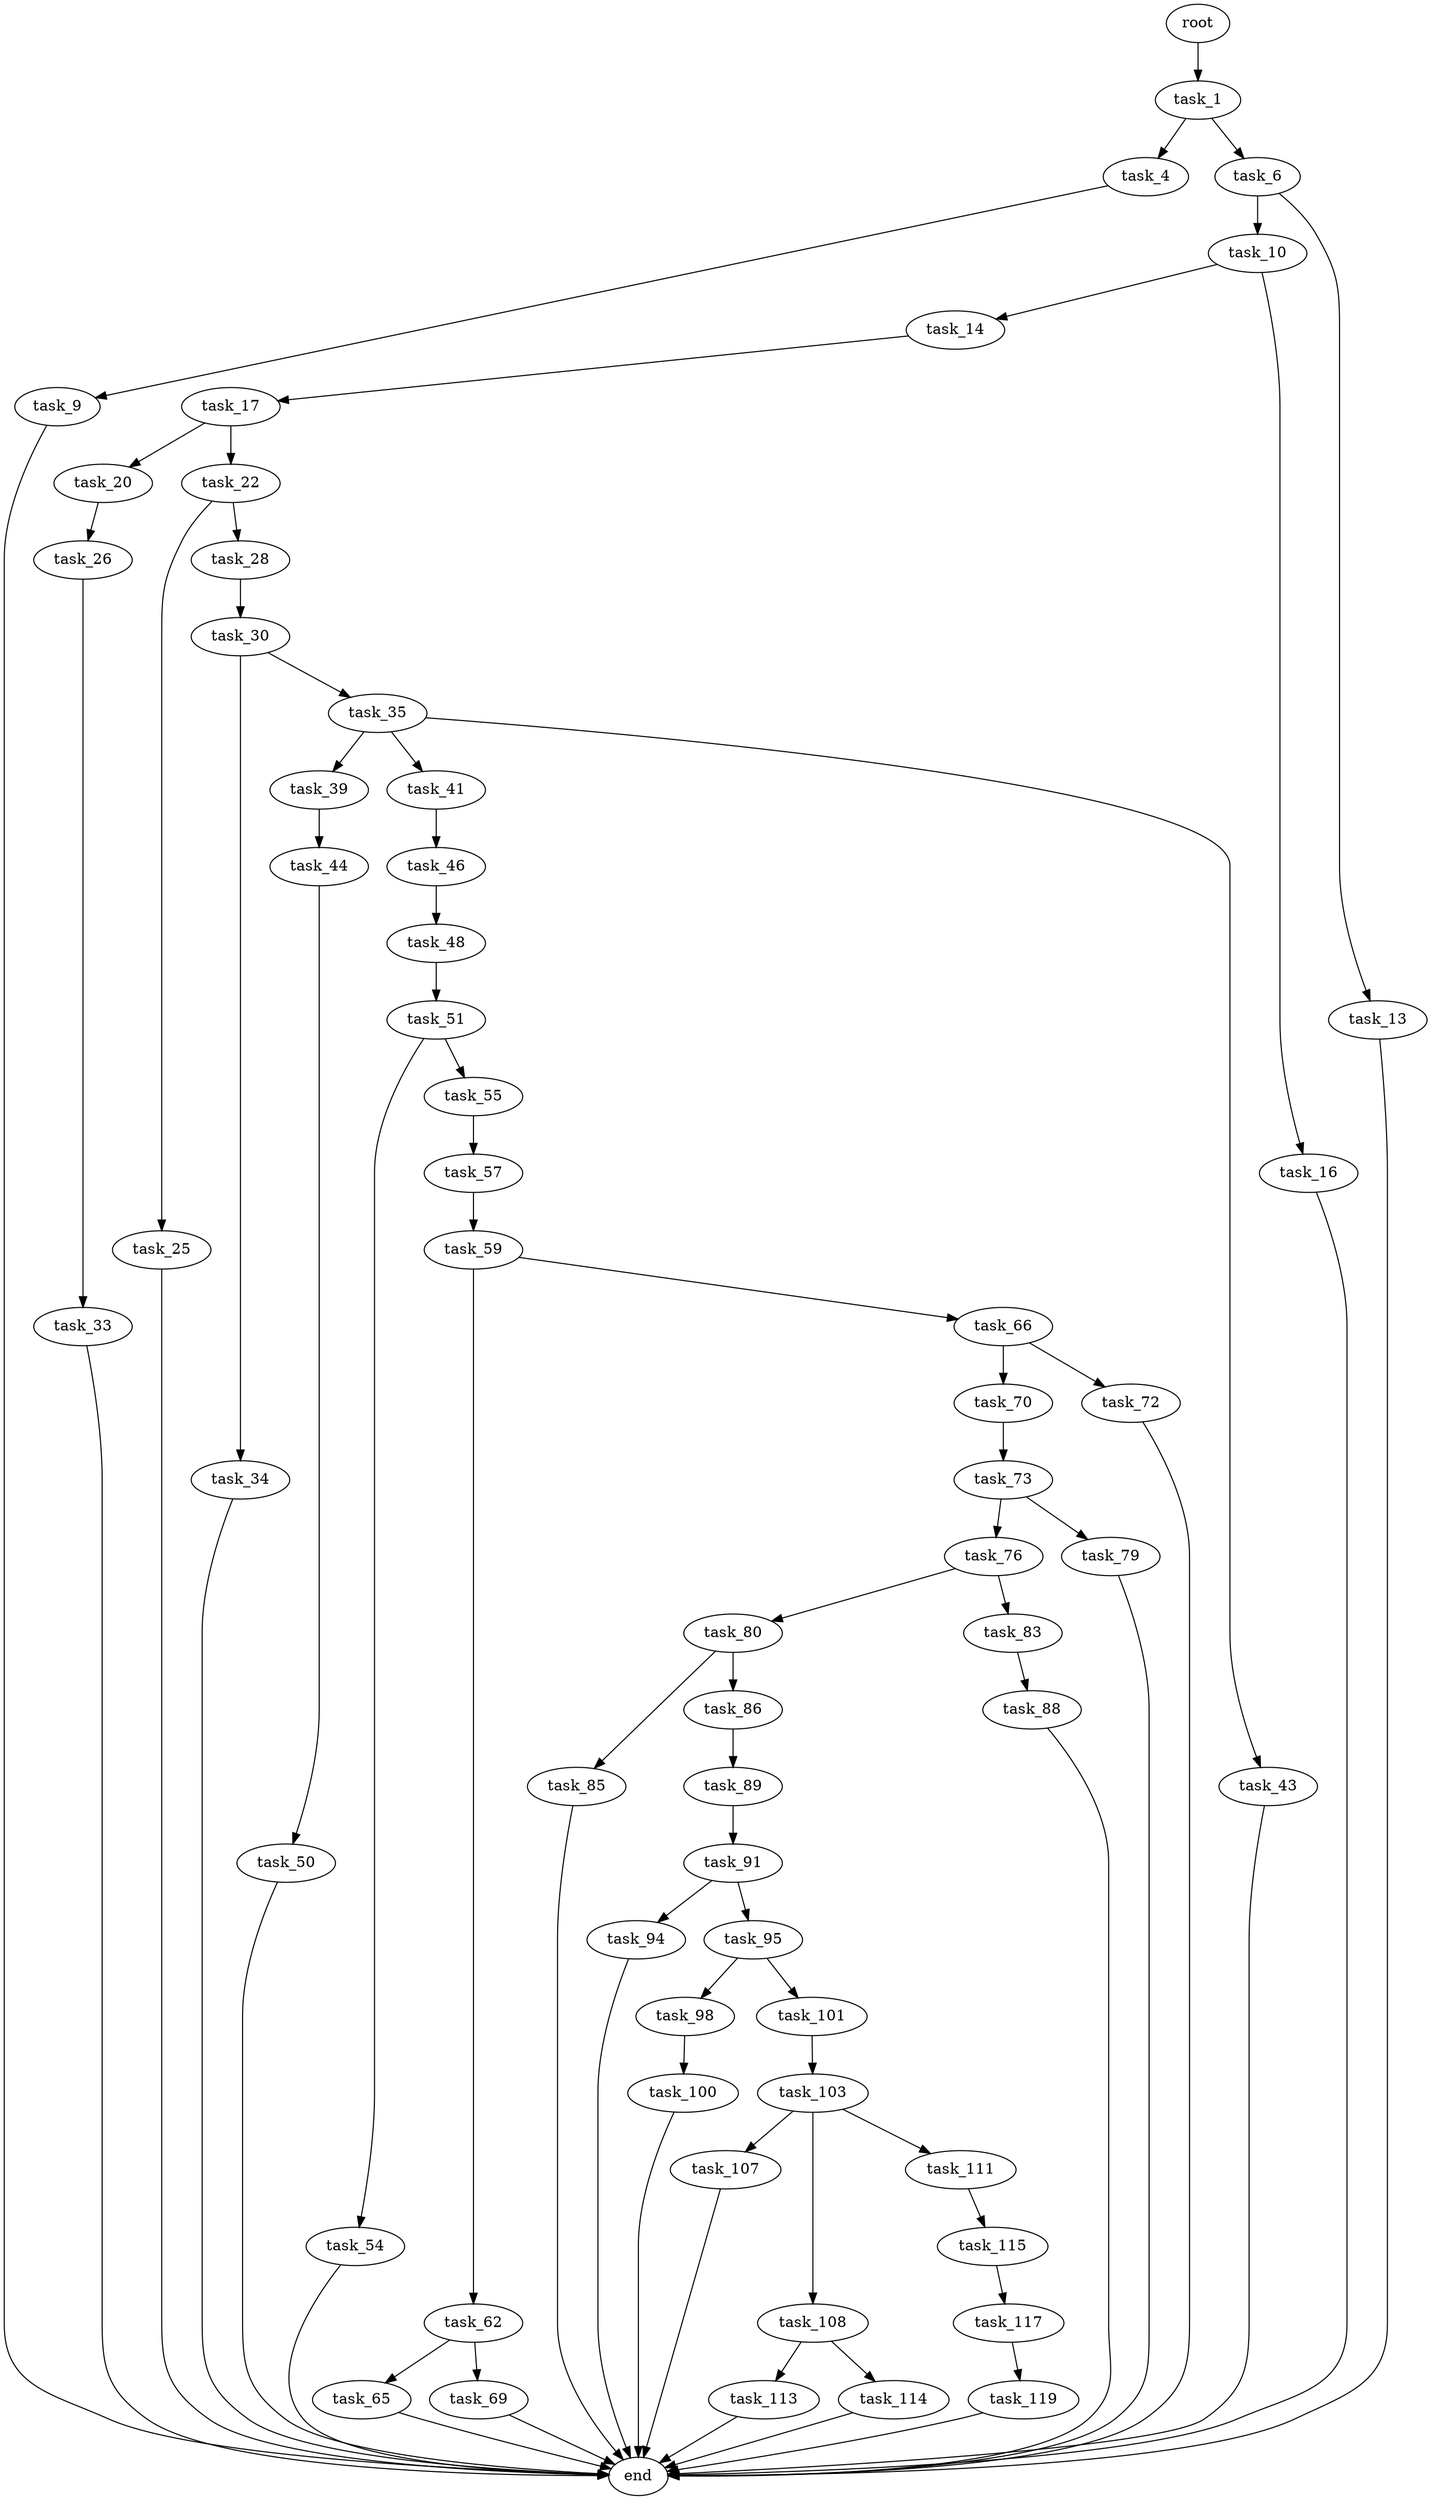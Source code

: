 digraph G {
  root [size="0.000000"];
  task_1 [size="38830300092.000000"];
  task_4 [size="231928233984.000000"];
  task_6 [size="7774271166.000000"];
  task_9 [size="43544484469.000000"];
  task_10 [size="68719476736.000000"];
  task_13 [size="28991029248.000000"];
  end [size="0.000000"];
  task_14 [size="549755813888.000000"];
  task_16 [size="176236970808.000000"];
  task_17 [size="88043006019.000000"];
  task_20 [size="9896558043.000000"];
  task_22 [size="1073741824000.000000"];
  task_26 [size="386170184504.000000"];
  task_25 [size="31006867069.000000"];
  task_28 [size="34046461888.000000"];
  task_33 [size="1718351757.000000"];
  task_30 [size="6699822077.000000"];
  task_34 [size="47499372426.000000"];
  task_35 [size="25024677502.000000"];
  task_39 [size="1186874175.000000"];
  task_41 [size="26398285862.000000"];
  task_43 [size="1073741824000.000000"];
  task_44 [size="231928233984.000000"];
  task_46 [size="782757789696.000000"];
  task_50 [size="485878993309.000000"];
  task_48 [size="28991029248.000000"];
  task_51 [size="33705970811.000000"];
  task_54 [size="248894490958.000000"];
  task_55 [size="549755813888.000000"];
  task_57 [size="68719476736.000000"];
  task_59 [size="6314520834.000000"];
  task_62 [size="27529816088.000000"];
  task_66 [size="502283455596.000000"];
  task_65 [size="58152261576.000000"];
  task_69 [size="14482812362.000000"];
  task_70 [size="493493339579.000000"];
  task_72 [size="549755813888.000000"];
  task_73 [size="1247192673081.000000"];
  task_76 [size="577921597084.000000"];
  task_79 [size="22268176299.000000"];
  task_80 [size="121822534681.000000"];
  task_83 [size="28991029248.000000"];
  task_85 [size="6038069703.000000"];
  task_86 [size="398592207497.000000"];
  task_88 [size="6482903824.000000"];
  task_89 [size="1430189164.000000"];
  task_91 [size="231928233984.000000"];
  task_94 [size="5731543466.000000"];
  task_95 [size="539666741900.000000"];
  task_98 [size="1152637328.000000"];
  task_101 [size="134217728000.000000"];
  task_100 [size="1073741824000.000000"];
  task_103 [size="3994378774.000000"];
  task_107 [size="68719476736.000000"];
  task_108 [size="812259197672.000000"];
  task_111 [size="231928233984.000000"];
  task_113 [size="97170705350.000000"];
  task_114 [size="68719476736.000000"];
  task_115 [size="231928233984.000000"];
  task_117 [size="600116616189.000000"];
  task_119 [size="206128927836.000000"];

  root -> task_1 [size="1.000000"];
  task_1 -> task_4 [size="134217728.000000"];
  task_1 -> task_6 [size="134217728.000000"];
  task_4 -> task_9 [size="301989888.000000"];
  task_6 -> task_10 [size="536870912.000000"];
  task_6 -> task_13 [size="536870912.000000"];
  task_9 -> end [size="1.000000"];
  task_10 -> task_14 [size="134217728.000000"];
  task_10 -> task_16 [size="134217728.000000"];
  task_13 -> end [size="1.000000"];
  task_14 -> task_17 [size="536870912.000000"];
  task_16 -> end [size="1.000000"];
  task_17 -> task_20 [size="301989888.000000"];
  task_17 -> task_22 [size="301989888.000000"];
  task_20 -> task_26 [size="301989888.000000"];
  task_22 -> task_25 [size="838860800.000000"];
  task_22 -> task_28 [size="838860800.000000"];
  task_26 -> task_33 [size="536870912.000000"];
  task_25 -> end [size="1.000000"];
  task_28 -> task_30 [size="838860800.000000"];
  task_33 -> end [size="1.000000"];
  task_30 -> task_34 [size="33554432.000000"];
  task_30 -> task_35 [size="33554432.000000"];
  task_34 -> end [size="1.000000"];
  task_35 -> task_39 [size="411041792.000000"];
  task_35 -> task_41 [size="411041792.000000"];
  task_35 -> task_43 [size="411041792.000000"];
  task_39 -> task_44 [size="33554432.000000"];
  task_41 -> task_46 [size="536870912.000000"];
  task_43 -> end [size="1.000000"];
  task_44 -> task_50 [size="301989888.000000"];
  task_46 -> task_48 [size="679477248.000000"];
  task_50 -> end [size="1.000000"];
  task_48 -> task_51 [size="75497472.000000"];
  task_51 -> task_54 [size="679477248.000000"];
  task_51 -> task_55 [size="679477248.000000"];
  task_54 -> end [size="1.000000"];
  task_55 -> task_57 [size="536870912.000000"];
  task_57 -> task_59 [size="134217728.000000"];
  task_59 -> task_62 [size="209715200.000000"];
  task_59 -> task_66 [size="209715200.000000"];
  task_62 -> task_65 [size="838860800.000000"];
  task_62 -> task_69 [size="838860800.000000"];
  task_66 -> task_70 [size="536870912.000000"];
  task_66 -> task_72 [size="536870912.000000"];
  task_65 -> end [size="1.000000"];
  task_69 -> end [size="1.000000"];
  task_70 -> task_73 [size="838860800.000000"];
  task_72 -> end [size="1.000000"];
  task_73 -> task_76 [size="838860800.000000"];
  task_73 -> task_79 [size="838860800.000000"];
  task_76 -> task_80 [size="536870912.000000"];
  task_76 -> task_83 [size="536870912.000000"];
  task_79 -> end [size="1.000000"];
  task_80 -> task_85 [size="209715200.000000"];
  task_80 -> task_86 [size="209715200.000000"];
  task_83 -> task_88 [size="75497472.000000"];
  task_85 -> end [size="1.000000"];
  task_86 -> task_89 [size="838860800.000000"];
  task_88 -> end [size="1.000000"];
  task_89 -> task_91 [size="134217728.000000"];
  task_91 -> task_94 [size="301989888.000000"];
  task_91 -> task_95 [size="301989888.000000"];
  task_94 -> end [size="1.000000"];
  task_95 -> task_98 [size="536870912.000000"];
  task_95 -> task_101 [size="536870912.000000"];
  task_98 -> task_100 [size="33554432.000000"];
  task_101 -> task_103 [size="209715200.000000"];
  task_100 -> end [size="1.000000"];
  task_103 -> task_107 [size="134217728.000000"];
  task_103 -> task_108 [size="134217728.000000"];
  task_103 -> task_111 [size="134217728.000000"];
  task_107 -> end [size="1.000000"];
  task_108 -> task_113 [size="536870912.000000"];
  task_108 -> task_114 [size="536870912.000000"];
  task_111 -> task_115 [size="301989888.000000"];
  task_113 -> end [size="1.000000"];
  task_114 -> end [size="1.000000"];
  task_115 -> task_117 [size="301989888.000000"];
  task_117 -> task_119 [size="679477248.000000"];
  task_119 -> end [size="1.000000"];
}
